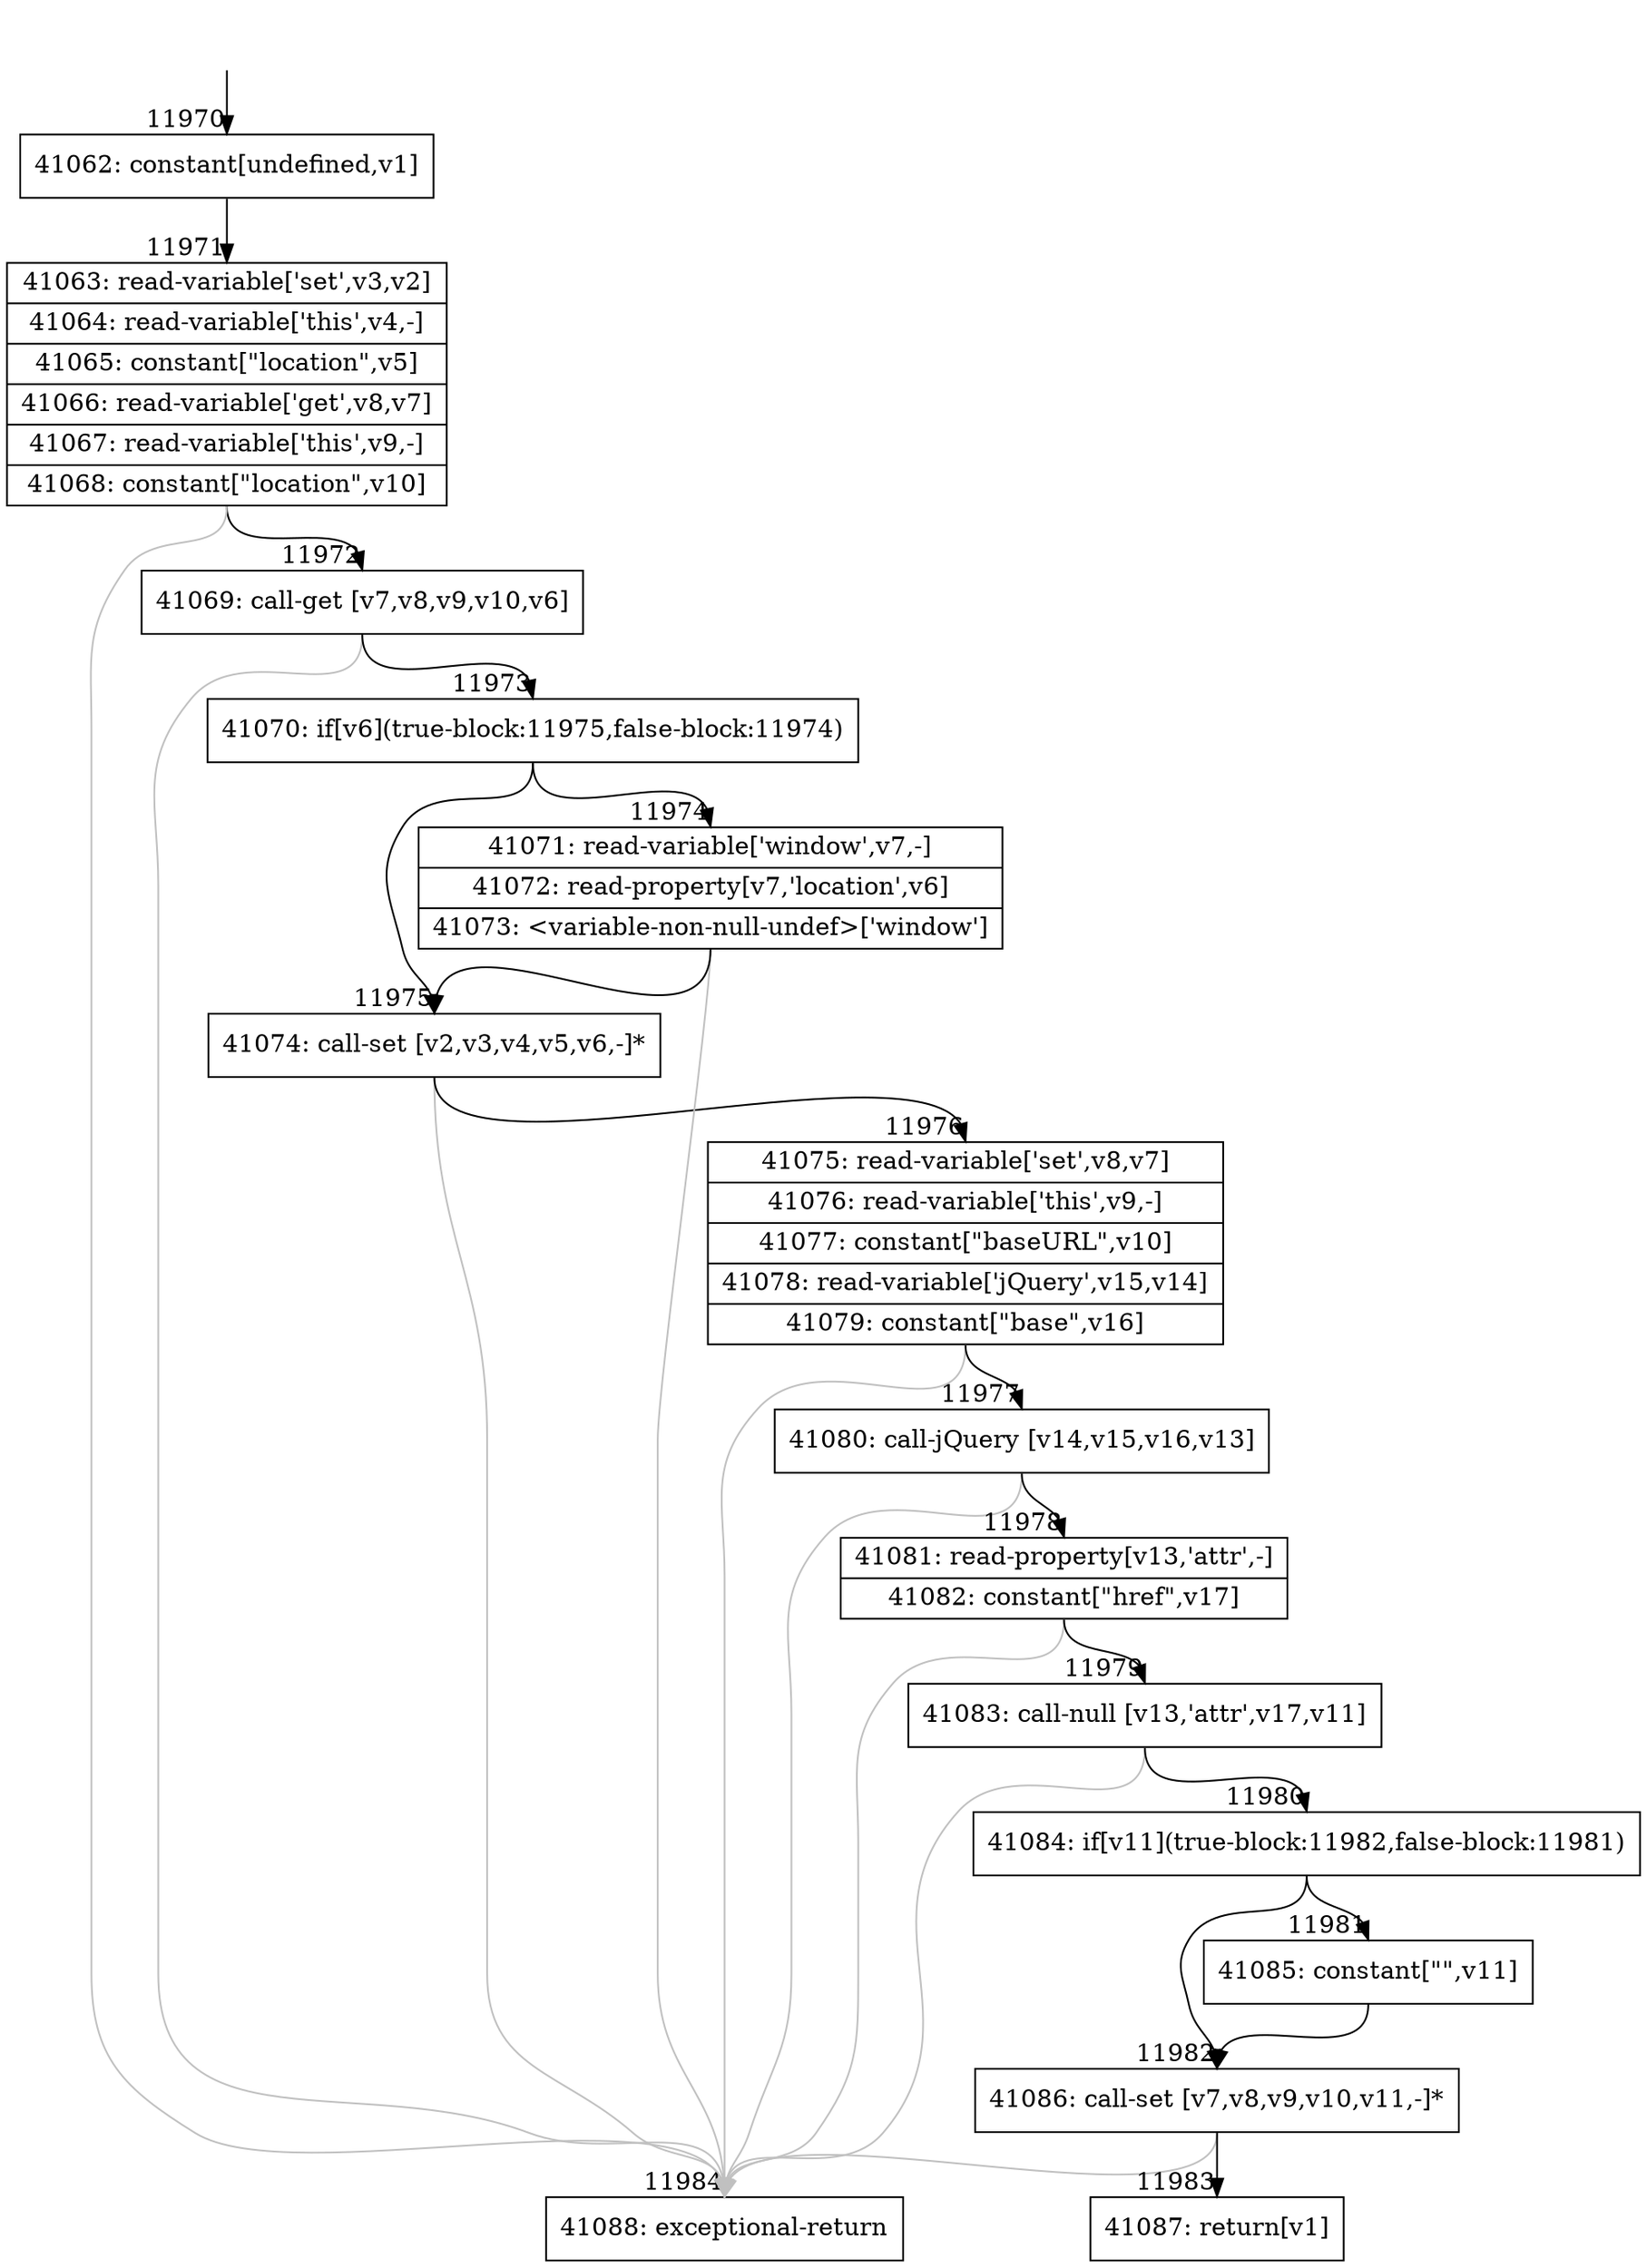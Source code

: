 digraph {
rankdir="TD"
BB_entry987[shape=none,label=""];
BB_entry987 -> BB11970 [tailport=s, headport=n, headlabel="    11970"]
BB11970 [shape=record label="{41062: constant[undefined,v1]}" ] 
BB11970 -> BB11971 [tailport=s, headport=n, headlabel="      11971"]
BB11971 [shape=record label="{41063: read-variable['set',v3,v2]|41064: read-variable['this',v4,-]|41065: constant[\"location\",v5]|41066: read-variable['get',v8,v7]|41067: read-variable['this',v9,-]|41068: constant[\"location\",v10]}" ] 
BB11971 -> BB11972 [tailport=s, headport=n, headlabel="      11972"]
BB11971 -> BB11984 [tailport=s, headport=n, color=gray, headlabel="      11984"]
BB11972 [shape=record label="{41069: call-get [v7,v8,v9,v10,v6]}" ] 
BB11972 -> BB11973 [tailport=s, headport=n, headlabel="      11973"]
BB11972 -> BB11984 [tailport=s, headport=n, color=gray]
BB11973 [shape=record label="{41070: if[v6](true-block:11975,false-block:11974)}" ] 
BB11973 -> BB11975 [tailport=s, headport=n, headlabel="      11975"]
BB11973 -> BB11974 [tailport=s, headport=n, headlabel="      11974"]
BB11974 [shape=record label="{41071: read-variable['window',v7,-]|41072: read-property[v7,'location',v6]|41073: \<variable-non-null-undef\>['window']}" ] 
BB11974 -> BB11975 [tailport=s, headport=n]
BB11974 -> BB11984 [tailport=s, headport=n, color=gray]
BB11975 [shape=record label="{41074: call-set [v2,v3,v4,v5,v6,-]*}" ] 
BB11975 -> BB11976 [tailport=s, headport=n, headlabel="      11976"]
BB11975 -> BB11984 [tailport=s, headport=n, color=gray]
BB11976 [shape=record label="{41075: read-variable['set',v8,v7]|41076: read-variable['this',v9,-]|41077: constant[\"baseURL\",v10]|41078: read-variable['jQuery',v15,v14]|41079: constant[\"base\",v16]}" ] 
BB11976 -> BB11977 [tailport=s, headport=n, headlabel="      11977"]
BB11976 -> BB11984 [tailport=s, headport=n, color=gray]
BB11977 [shape=record label="{41080: call-jQuery [v14,v15,v16,v13]}" ] 
BB11977 -> BB11978 [tailport=s, headport=n, headlabel="      11978"]
BB11977 -> BB11984 [tailport=s, headport=n, color=gray]
BB11978 [shape=record label="{41081: read-property[v13,'attr',-]|41082: constant[\"href\",v17]}" ] 
BB11978 -> BB11979 [tailport=s, headport=n, headlabel="      11979"]
BB11978 -> BB11984 [tailport=s, headport=n, color=gray]
BB11979 [shape=record label="{41083: call-null [v13,'attr',v17,v11]}" ] 
BB11979 -> BB11980 [tailport=s, headport=n, headlabel="      11980"]
BB11979 -> BB11984 [tailport=s, headport=n, color=gray]
BB11980 [shape=record label="{41084: if[v11](true-block:11982,false-block:11981)}" ] 
BB11980 -> BB11982 [tailport=s, headport=n, headlabel="      11982"]
BB11980 -> BB11981 [tailport=s, headport=n, headlabel="      11981"]
BB11981 [shape=record label="{41085: constant[\"\",v11]}" ] 
BB11981 -> BB11982 [tailport=s, headport=n]
BB11982 [shape=record label="{41086: call-set [v7,v8,v9,v10,v11,-]*}" ] 
BB11982 -> BB11983 [tailport=s, headport=n, headlabel="      11983"]
BB11982 -> BB11984 [tailport=s, headport=n, color=gray]
BB11983 [shape=record label="{41087: return[v1]}" ] 
BB11984 [shape=record label="{41088: exceptional-return}" ] 
//#$~ 22105
}
